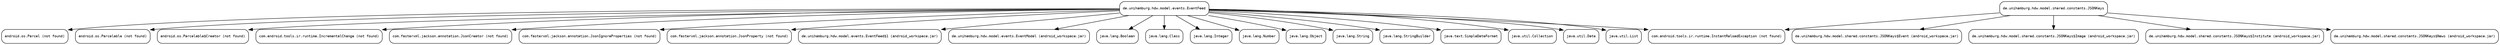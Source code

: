 digraph "android_workspace.jar" {
     node [fontname=monospace, fontsize=9, shape=box, style=rounded]
   "de.unihamburg.hdw.model.events.EventFeed"         -> "android.os.Parcel (not found)";
   "de.unihamburg.hdw.model.events.EventFeed"         -> "android.os.Parcelable (not found)";
   "de.unihamburg.hdw.model.events.EventFeed"         -> "android.os.Parcelable$Creator (not found)";
   "de.unihamburg.hdw.model.events.EventFeed"         -> "com.android.tools.ir.runtime.IncrementalChange (not found)";
   "de.unihamburg.hdw.model.events.EventFeed"         -> "com.android.tools.ir.runtime.InstantReloadException (not found)";
   "de.unihamburg.hdw.model.events.EventFeed"         -> "com.fasterxml.jackson.annotation.JsonCreator (not found)";
   "de.unihamburg.hdw.model.events.EventFeed"         -> "com.fasterxml.jackson.annotation.JsonIgnoreProperties (not found)";
   "de.unihamburg.hdw.model.events.EventFeed"         -> "com.fasterxml.jackson.annotation.JsonProperty (not found)";
   "de.unihamburg.hdw.model.events.EventFeed"         -> "de.unihamburg.hdw.model.events.EventFeed$1 (android_workspace.jar)";
   "de.unihamburg.hdw.model.events.EventFeed"         -> "de.unihamburg.hdw.model.events.EventModel (android_workspace.jar)";
   "de.unihamburg.hdw.model.events.EventFeed"         -> "java.lang.Boolean";
   "de.unihamburg.hdw.model.events.EventFeed"         -> "java.lang.Class";
   "de.unihamburg.hdw.model.events.EventFeed"         -> "java.lang.Integer";
   "de.unihamburg.hdw.model.events.EventFeed"         -> "java.lang.Number";
   "de.unihamburg.hdw.model.events.EventFeed"         -> "java.lang.Object";
   "de.unihamburg.hdw.model.events.EventFeed"         -> "java.lang.String";
   "de.unihamburg.hdw.model.events.EventFeed"         -> "java.lang.StringBuilder";
   "de.unihamburg.hdw.model.events.EventFeed"         -> "java.text.SimpleDateFormat";
   "de.unihamburg.hdw.model.events.EventFeed"         -> "java.util.Collection";
   "de.unihamburg.hdw.model.events.EventFeed"         -> "java.util.Date";
   "de.unihamburg.hdw.model.events.EventFeed"         -> "java.util.List";
   "de.unihamburg.hdw.model.shared.constants.JSONKeys" -> "com.android.tools.ir.runtime.InstantReloadException (not found)";
   "de.unihamburg.hdw.model.shared.constants.JSONKeys" -> "de.unihamburg.hdw.model.shared.constants.JSONKeys$Event (android_workspace.jar)";
   "de.unihamburg.hdw.model.shared.constants.JSONKeys" -> "de.unihamburg.hdw.model.shared.constants.JSONKeys$Image (android_workspace.jar)";
   "de.unihamburg.hdw.model.shared.constants.JSONKeys" -> "de.unihamburg.hdw.model.shared.constants.JSONKeys$Institute (android_workspace.jar)";
   "de.unihamburg.hdw.model.shared.constants.JSONKeys" -> "de.unihamburg.hdw.model.shared.constants.JSONKeys$News (android_workspace.jar)";
}
